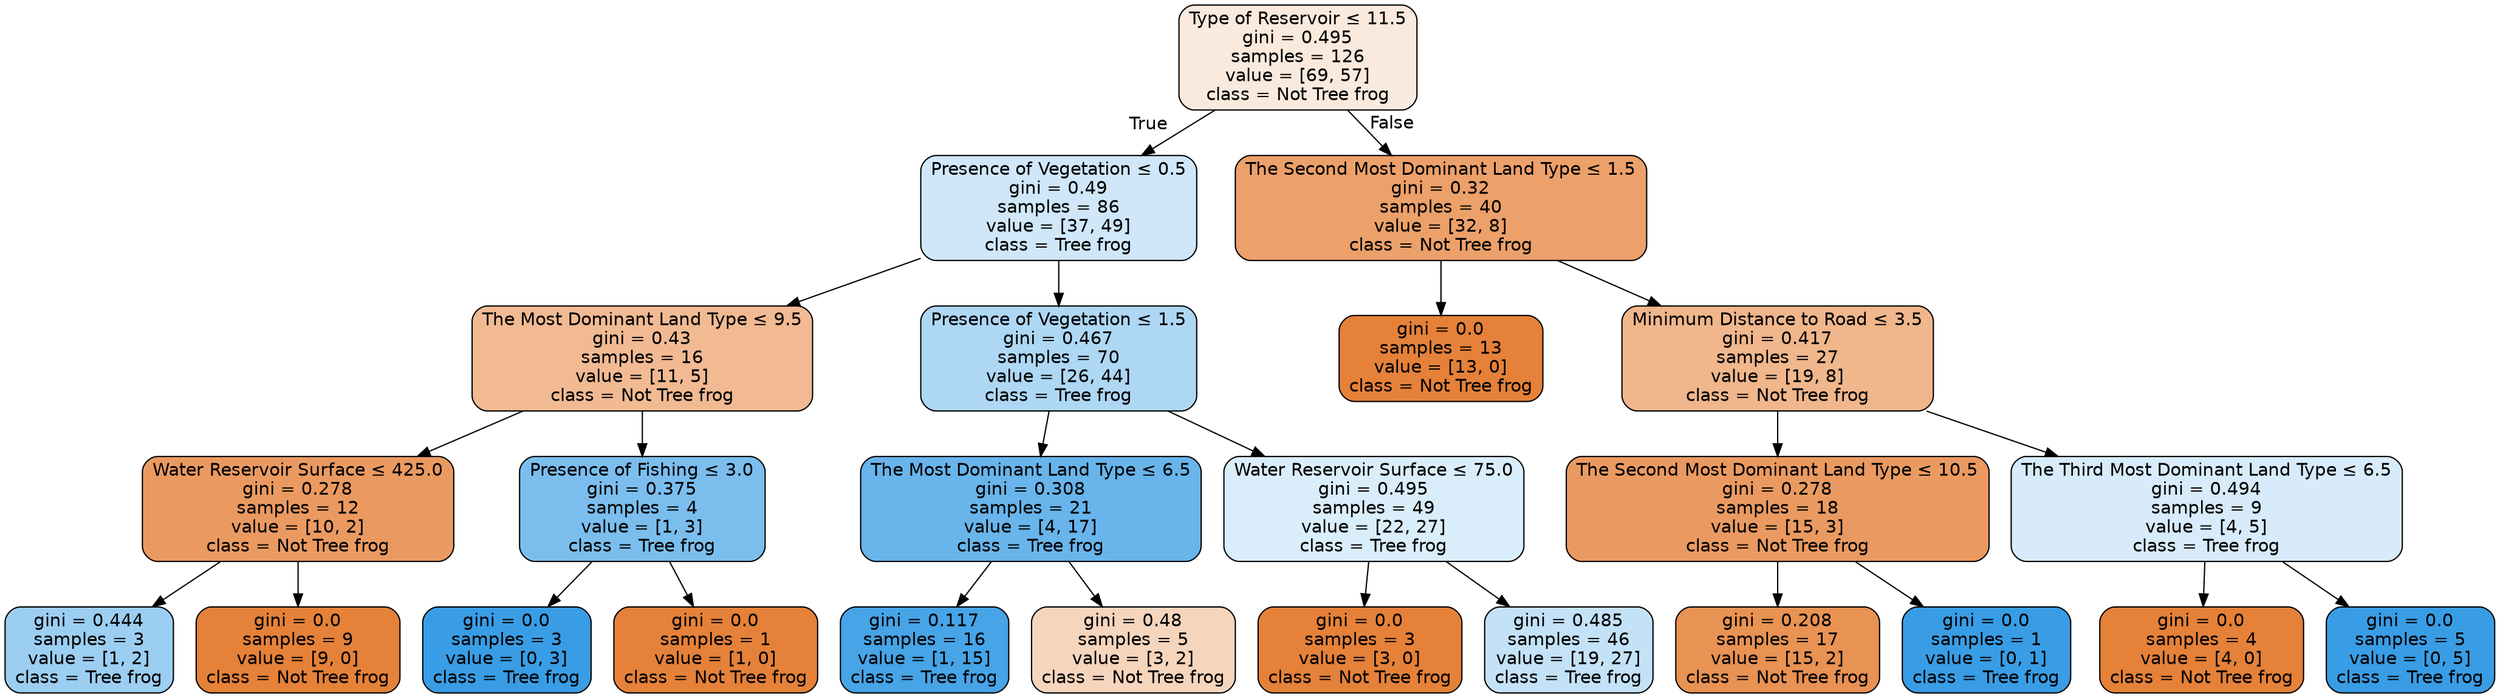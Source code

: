digraph Tree {
node [shape=box, style="filled, rounded", color="black", fontname=helvetica] ;
edge [fontname=helvetica] ;
0 [label=<Type of Reservoir &le; 11.5<br/>gini = 0.495<br/>samples = 126<br/>value = [69, 57]<br/>class = Not Tree frog>, fillcolor="#fae9dd"] ;
1 [label=<Presence of Vegetation &le; 0.5<br/>gini = 0.49<br/>samples = 86<br/>value = [37, 49]<br/>class = Tree frog>, fillcolor="#cfe7f9"] ;
0 -> 1 [labeldistance=2.5, labelangle=45, headlabel="True"] ;
2 [label=<The Most Dominant Land Type &le; 9.5<br/>gini = 0.43<br/>samples = 16<br/>value = [11, 5]<br/>class = Not Tree frog>, fillcolor="#f1ba93"] ;
1 -> 2 ;
3 [label=<Water Reservoir Surface &le; 425.0<br/>gini = 0.278<br/>samples = 12<br/>value = [10, 2]<br/>class = Not Tree frog>, fillcolor="#ea9a61"] ;
2 -> 3 ;
4 [label=<gini = 0.444<br/>samples = 3<br/>value = [1, 2]<br/>class = Tree frog>, fillcolor="#9ccef2"] ;
3 -> 4 ;
5 [label=<gini = 0.0<br/>samples = 9<br/>value = [9, 0]<br/>class = Not Tree frog>, fillcolor="#e58139"] ;
3 -> 5 ;
6 [label=<Presence of Fishing &le; 3.0<br/>gini = 0.375<br/>samples = 4<br/>value = [1, 3]<br/>class = Tree frog>, fillcolor="#7bbeee"] ;
2 -> 6 ;
7 [label=<gini = 0.0<br/>samples = 3<br/>value = [0, 3]<br/>class = Tree frog>, fillcolor="#399de5"] ;
6 -> 7 ;
8 [label=<gini = 0.0<br/>samples = 1<br/>value = [1, 0]<br/>class = Not Tree frog>, fillcolor="#e58139"] ;
6 -> 8 ;
9 [label=<Presence of Vegetation &le; 1.5<br/>gini = 0.467<br/>samples = 70<br/>value = [26, 44]<br/>class = Tree frog>, fillcolor="#aed7f4"] ;
1 -> 9 ;
10 [label=<The Most Dominant Land Type &le; 6.5<br/>gini = 0.308<br/>samples = 21<br/>value = [4, 17]<br/>class = Tree frog>, fillcolor="#68b4eb"] ;
9 -> 10 ;
11 [label=<gini = 0.117<br/>samples = 16<br/>value = [1, 15]<br/>class = Tree frog>, fillcolor="#46a4e7"] ;
10 -> 11 ;
12 [label=<gini = 0.48<br/>samples = 5<br/>value = [3, 2]<br/>class = Not Tree frog>, fillcolor="#f6d5bd"] ;
10 -> 12 ;
13 [label=<Water Reservoir Surface &le; 75.0<br/>gini = 0.495<br/>samples = 49<br/>value = [22, 27]<br/>class = Tree frog>, fillcolor="#daedfa"] ;
9 -> 13 ;
14 [label=<gini = 0.0<br/>samples = 3<br/>value = [3, 0]<br/>class = Not Tree frog>, fillcolor="#e58139"] ;
13 -> 14 ;
15 [label=<gini = 0.485<br/>samples = 46<br/>value = [19, 27]<br/>class = Tree frog>, fillcolor="#c4e2f7"] ;
13 -> 15 ;
16 [label=<The Second Most Dominant Land Type &le; 1.5<br/>gini = 0.32<br/>samples = 40<br/>value = [32, 8]<br/>class = Not Tree frog>, fillcolor="#eca06a"] ;
0 -> 16 [labeldistance=2.5, labelangle=-45, headlabel="False"] ;
17 [label=<gini = 0.0<br/>samples = 13<br/>value = [13, 0]<br/>class = Not Tree frog>, fillcolor="#e58139"] ;
16 -> 17 ;
18 [label=<Minimum Distance to Road &le; 3.5<br/>gini = 0.417<br/>samples = 27<br/>value = [19, 8]<br/>class = Not Tree frog>, fillcolor="#f0b68c"] ;
16 -> 18 ;
19 [label=<The Second Most Dominant Land Type &le; 10.5<br/>gini = 0.278<br/>samples = 18<br/>value = [15, 3]<br/>class = Not Tree frog>, fillcolor="#ea9a61"] ;
18 -> 19 ;
20 [label=<gini = 0.208<br/>samples = 17<br/>value = [15, 2]<br/>class = Not Tree frog>, fillcolor="#e89253"] ;
19 -> 20 ;
21 [label=<gini = 0.0<br/>samples = 1<br/>value = [0, 1]<br/>class = Tree frog>, fillcolor="#399de5"] ;
19 -> 21 ;
22 [label=<The Third Most Dominant Land Type &le; 6.5<br/>gini = 0.494<br/>samples = 9<br/>value = [4, 5]<br/>class = Tree frog>, fillcolor="#d7ebfa"] ;
18 -> 22 ;
23 [label=<gini = 0.0<br/>samples = 4<br/>value = [4, 0]<br/>class = Not Tree frog>, fillcolor="#e58139"] ;
22 -> 23 ;
24 [label=<gini = 0.0<br/>samples = 5<br/>value = [0, 5]<br/>class = Tree frog>, fillcolor="#399de5"] ;
22 -> 24 ;
}